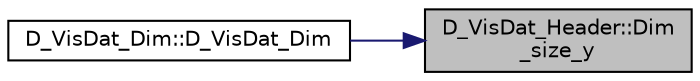 digraph "D_VisDat_Header::Dim_size_y"
{
 // LATEX_PDF_SIZE
  edge [fontname="Helvetica",fontsize="10",labelfontname="Helvetica",labelfontsize="10"];
  node [fontname="Helvetica",fontsize="10",shape=record];
  rankdir="RL";
  Node1 [label="D_VisDat_Header::Dim\l_size_y",height=0.2,width=0.4,color="black", fillcolor="grey75", style="filled", fontcolor="black",tooltip=" "];
  Node1 -> Node2 [dir="back",color="midnightblue",fontsize="10",style="solid",fontname="Helvetica"];
  Node2 [label="D_VisDat_Dim::D_VisDat_Dim",height=0.2,width=0.4,color="black", fillcolor="white", style="filled",URL="$class_d___vis_dat___dim.html#a5dad584348af28c8c577f0b3b2382408",tooltip=" "];
}

